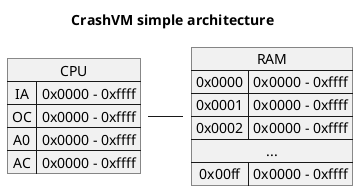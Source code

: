@startuml simple_architecture
title CrashVM simple architecture

map CPU {
}
map RAM {
}

CPU - RAM

CPU : IA => 0x0000 - 0xffff
CPU : OC => 0x0000 - 0xffff
CPU : A0 => 0x0000 - 0xffff
CPU : AC => 0x0000 - 0xffff

RAM : 0x0000 => 0x0000 - 0xffff
RAM : 0x0001 => 0x0000 - 0xffff
RAM : 0x0002 => 0x0000 - 0xffff
RAM : ... *->
RAM : 0x00ff => 0x0000 - 0xffff

@enduml

@startuml calling_convention

participant Caller
participant Stack
participant Callee
participant CPU

activate Caller
Caller -> Stack: Push return address
Caller -> Stack: Push Arg[ArgN]
...
Caller -> Stack: Push Arg[1]
Caller -> Stack: Push Arg[0]
Caller -> CPU: Jump to function start
deactivate Caller

activate Callee
Callee -> Callee: Do stuff
...
Callee -> Stack: Push Ret[RetN]
...
Callee -> Stack: Push Ret[1]
Callee -> Stack: Push Ret[0]
Callee -> CPU: Jump to return address
deactivate Callee

activate Caller
Caller -> Stack: Fetch returned values
Caller -> Stack: Pop ArgN + RetN + 1\nvalues
...

@enduml

@startuml advanced_architecture
title CrashVM advanced architecture

map "OM Flags" as OMF {
    0x0 => A0 type\n0 - Address (RAM/stack)\n1 - Literal
    0x1 => A0 value type\n0 - Value\n1 - Pointer
    0x2 => Addressing mode\n0 - RAM address\n1 - Stack offset
    0x3 - 0xf => Not used, always 0
}

map CPU {
    IA => Instruction address\n0x0000 - 0xffff
    OC => Operation code\n0x0000 - 0xffff
    OM *-> OMF
    OM => Operation mode\n16 flags
    A0 => Operation argument\n0x0000 - 0xffff
    AC => Accumulator\n0x0000 - 0xffff
    SP => Stack pointer\n0x0000 - 0xffff
    HI => Hardware interrupt\nhandlers table address\n0x0000 - 0xffff
    SI => Software interrupt\nhandlers table address\n0x0000 - 0xffff
    IL => Current executed\ninterrupt level + 1\n(0 - no interrupt\nhandler executed)\n0x0000 - 0xffff
}

map Bridge {
}

map RAM {
    0x0000 => 0x0000 - 0xffff
    0x0001 => 0x0000 - 0xffff
    0x0002 => 0x0000 - 0xffff
    ... => ...
    0xfeff => 0x0000 - 0xffff
}

map Ports {
    0xff00 => 0x0000 - 0xffff
    0xff01 => 0x0000 - 0xffff
    0xff02 => 0x0000 - 0xffff
    ... => ...
    0xffff => 0x0000 - 0xffff
}

CPU -- Bridge: FSB
Bridge -- RAM
Bridge -- Ports

@enduml

@startuml simple_cycle
title CrashVM simple cycle

participant RAM
participant OC
participant A0
participant IA
participant CPU

==Fetch opcode==
RAM -> OC: OC = RAM[IA]
IA -> IA: IA += 1
==Decode opcode==
opt OC contains unknown opcode
    CPU -> CPU: InvalidInstruction interrupt
end
opt Argument required for fetched operation
    ==Fetch argument==
    RAM -> A0: A0 = RAM[IA]
    IA -> IA: IA += 1
end
==Execute==
CPU -> CPU: Execute instruction\n(see "CrashVM instructions")
alt Int 0 raised
    CPU -> CPU: Stop cycling
else
    CPU -> CPU: Back to "Fetch opcode"
end

@enduml

@startuml advanced_cycle
title CrashVM advanced cycle

participant FSB
participant OC
participant A0
participant IA
participant CPU

==Fetch opcode==
FSB -> OC: OC = FSB[IA]
IA -> IA: IA += 1
==Decode opcode==
opt OC contains unknown opcode
CPU -> CPU: InvalidInstruction interrupt
end
opt Argument required for fetched operation
    ==Fetch argument==
    FSB -> A0: A0 = FSB[IA]
    IA -> IA: IA += 1
    opt Argument has type other then `value`
        opt Argument has type `value address`
            opt OM[0] == 0
                ==Fetch argument value==
                opt OM[2] == 1
                    A0 -> A0: A0 = SP - A0 - 1
                end
                FSB -> A0: A0 = FSB[A0]
            end
        end
        opt Argument has type `address`
            opt OM[2] == 1
                A0 -> A0: A0 = SP - A0 - 1
            end
        end
        opt OM[1] == 1
            ==Resolve argument value as pointer==
            FSB -> A0: A0 = FSB[A0]
        end
    end
end
==Execute==
CPU -> CPU: Execute instruction\n(see "CrashVM instructions")
alt Int 0 raised
    CPU -> CPU: Stop cycling
else
    CPU -> CPU: Back to "Fetch opcode"
end

@enduml

@startuml simple_instructions
title CrashVM simple instructions set

participant RAM
participant AC
participant IA
participant CPU

==Int (OC == 0x00)==
A0 -> CPU: Software interrupt\nwith code A0

==Ld (OC == 0x01)==
RAM -> AC: AC = RAM[A0]
==St (OC == 0x02)==
RAM <- AC: RAM[A0] = AC

==Add (OC == 0x03)==
RAM -> AC: AC += RAM[A0]
==Neg (OC == 0x04)==
AC -> AC: AC = -AC

==Mul (OC == 0x05)==
RAM -> AC: AC *= RAM[A0]
==Div (OC == 0x06)==
RAM -> AC: AC /= RAM[A0]

==Gt (OC == 0x08)==
alt AC > RAM[A0]
    RAM -> AC: AC = 1
else
    RAM -> AC: AC = 0
end

==Not (OC == 0x09)==
alt AC == 0
    AC -> AC: AC = 1
else
    AC -> AC: AC = 0
end
==And (OC == 0x0a)==
alt AC and RAM[A0]
    RAM -> AC: AC = 1
else
    RAM -> AC: AC = 0
end
==Or (OC == 0x0b)==
alt AC or RAM[A0]
    RAM -> AC: AC = 1
else
    RAM -> AC: AC = 0
end

==Jmp (OC == 0x0c)==
RAM -> IA: IA = A0
==Jif (OC == 0x0d)==
opt AC != 0
    RAM -> IA: IA = A0
end

==Noop (OC == 0xff)==

@enduml

@startuml advanced_instructions
title CrashVM advanced instructions set

participant FSB
participant A0
participant AC
participant SP
participant IA
participant OM

==A0A (OC == 0x10)==
OM -> OM: OM[0] = 0
==A0L (OC == 0x11)==
OM -> OM: OM[0] = 1
==A0V (OC == 0x10)==
OM -> OM: OM[1] = 0
==A0P (OC == 0x11)==
OM -> OM: OM[1] = 1
==A0R (OC == 0x12)==
OM -> OM: OM[2] = 0
==A0S (OC == 0x13)==
OM -> OM: OM[2] = 1

==Stk (OC == 0x70)==
A0 -> SP: SP = A0

==Push (OC == 0x71)==
FSB <- AC: FSB[SP] = AC
SP -> SP: SP += 1
==Pop (OC == 0x72)==
SP -> SP: SP -= A0

@enduml
